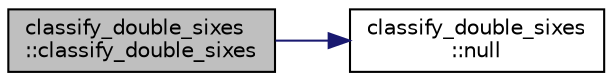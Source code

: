 digraph "classify_double_sixes::classify_double_sixes"
{
  edge [fontname="Helvetica",fontsize="10",labelfontname="Helvetica",labelfontsize="10"];
  node [fontname="Helvetica",fontsize="10",shape=record];
  rankdir="LR";
  Node0 [label="classify_double_sixes\l::classify_double_sixes",height=0.2,width=0.4,color="black", fillcolor="grey75", style="filled", fontcolor="black"];
  Node0 -> Node1 [color="midnightblue",fontsize="10",style="solid",fontname="Helvetica"];
  Node1 [label="classify_double_sixes\l::null",height=0.2,width=0.4,color="black", fillcolor="white", style="filled",URL="$dd/d23/classclassify__double__sixes.html#a6faee7ceb2ebd2f13565c08f85b50f52"];
}
